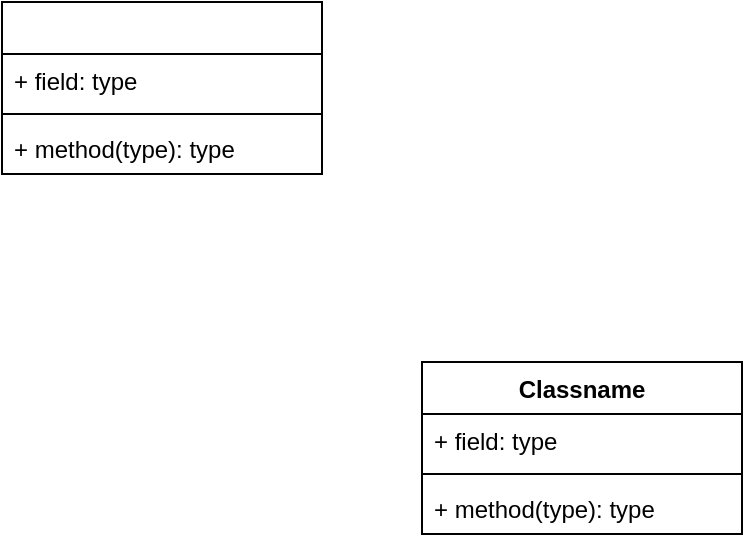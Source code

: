 <mxfile version="23.1.0" type="github">
  <diagram name="Page-1" id="OHaVk7HVFE9za4MRVc3x">
    <mxGraphModel dx="794" dy="492" grid="1" gridSize="10" guides="1" tooltips="1" connect="1" arrows="1" fold="1" page="1" pageScale="1" pageWidth="850" pageHeight="1100" math="0" shadow="0">
      <root>
        <mxCell id="0" />
        <mxCell id="1" parent="0" />
        <mxCell id="Nww5C9zTrJoYAYvqRWLD-1" value="" style="swimlane;fontStyle=1;align=center;verticalAlign=top;childLayout=stackLayout;horizontal=1;startSize=26;horizontalStack=0;resizeParent=1;resizeParentMax=0;resizeLast=0;collapsible=1;marginBottom=0;whiteSpace=wrap;html=1;" vertex="1" parent="1">
          <mxGeometry x="190" y="180" width="160" height="86" as="geometry" />
        </mxCell>
        <mxCell id="Nww5C9zTrJoYAYvqRWLD-2" value="+ field: type" style="text;strokeColor=none;fillColor=none;align=left;verticalAlign=top;spacingLeft=4;spacingRight=4;overflow=hidden;rotatable=0;points=[[0,0.5],[1,0.5]];portConstraint=eastwest;whiteSpace=wrap;html=1;" vertex="1" parent="Nww5C9zTrJoYAYvqRWLD-1">
          <mxGeometry y="26" width="160" height="26" as="geometry" />
        </mxCell>
        <mxCell id="Nww5C9zTrJoYAYvqRWLD-3" value="" style="line;strokeWidth=1;fillColor=none;align=left;verticalAlign=middle;spacingTop=-1;spacingLeft=3;spacingRight=3;rotatable=0;labelPosition=right;points=[];portConstraint=eastwest;strokeColor=inherit;" vertex="1" parent="Nww5C9zTrJoYAYvqRWLD-1">
          <mxGeometry y="52" width="160" height="8" as="geometry" />
        </mxCell>
        <mxCell id="Nww5C9zTrJoYAYvqRWLD-4" value="+ method(type): type" style="text;strokeColor=none;fillColor=none;align=left;verticalAlign=top;spacingLeft=4;spacingRight=4;overflow=hidden;rotatable=0;points=[[0,0.5],[1,0.5]];portConstraint=eastwest;whiteSpace=wrap;html=1;" vertex="1" parent="Nww5C9zTrJoYAYvqRWLD-1">
          <mxGeometry y="60" width="160" height="26" as="geometry" />
        </mxCell>
        <mxCell id="Nww5C9zTrJoYAYvqRWLD-5" value="Classname" style="swimlane;fontStyle=1;align=center;verticalAlign=top;childLayout=stackLayout;horizontal=1;startSize=26;horizontalStack=0;resizeParent=1;resizeParentMax=0;resizeLast=0;collapsible=1;marginBottom=0;whiteSpace=wrap;html=1;" vertex="1" parent="1">
          <mxGeometry x="400" y="360" width="160" height="86" as="geometry" />
        </mxCell>
        <mxCell id="Nww5C9zTrJoYAYvqRWLD-6" value="+ field: type" style="text;strokeColor=none;fillColor=none;align=left;verticalAlign=top;spacingLeft=4;spacingRight=4;overflow=hidden;rotatable=0;points=[[0,0.5],[1,0.5]];portConstraint=eastwest;whiteSpace=wrap;html=1;" vertex="1" parent="Nww5C9zTrJoYAYvqRWLD-5">
          <mxGeometry y="26" width="160" height="26" as="geometry" />
        </mxCell>
        <mxCell id="Nww5C9zTrJoYAYvqRWLD-7" value="" style="line;strokeWidth=1;fillColor=none;align=left;verticalAlign=middle;spacingTop=-1;spacingLeft=3;spacingRight=3;rotatable=0;labelPosition=right;points=[];portConstraint=eastwest;strokeColor=inherit;" vertex="1" parent="Nww5C9zTrJoYAYvqRWLD-5">
          <mxGeometry y="52" width="160" height="8" as="geometry" />
        </mxCell>
        <mxCell id="Nww5C9zTrJoYAYvqRWLD-8" value="+ method(type): type" style="text;strokeColor=none;fillColor=none;align=left;verticalAlign=top;spacingLeft=4;spacingRight=4;overflow=hidden;rotatable=0;points=[[0,0.5],[1,0.5]];portConstraint=eastwest;whiteSpace=wrap;html=1;" vertex="1" parent="Nww5C9zTrJoYAYvqRWLD-5">
          <mxGeometry y="60" width="160" height="26" as="geometry" />
        </mxCell>
      </root>
    </mxGraphModel>
  </diagram>
</mxfile>
